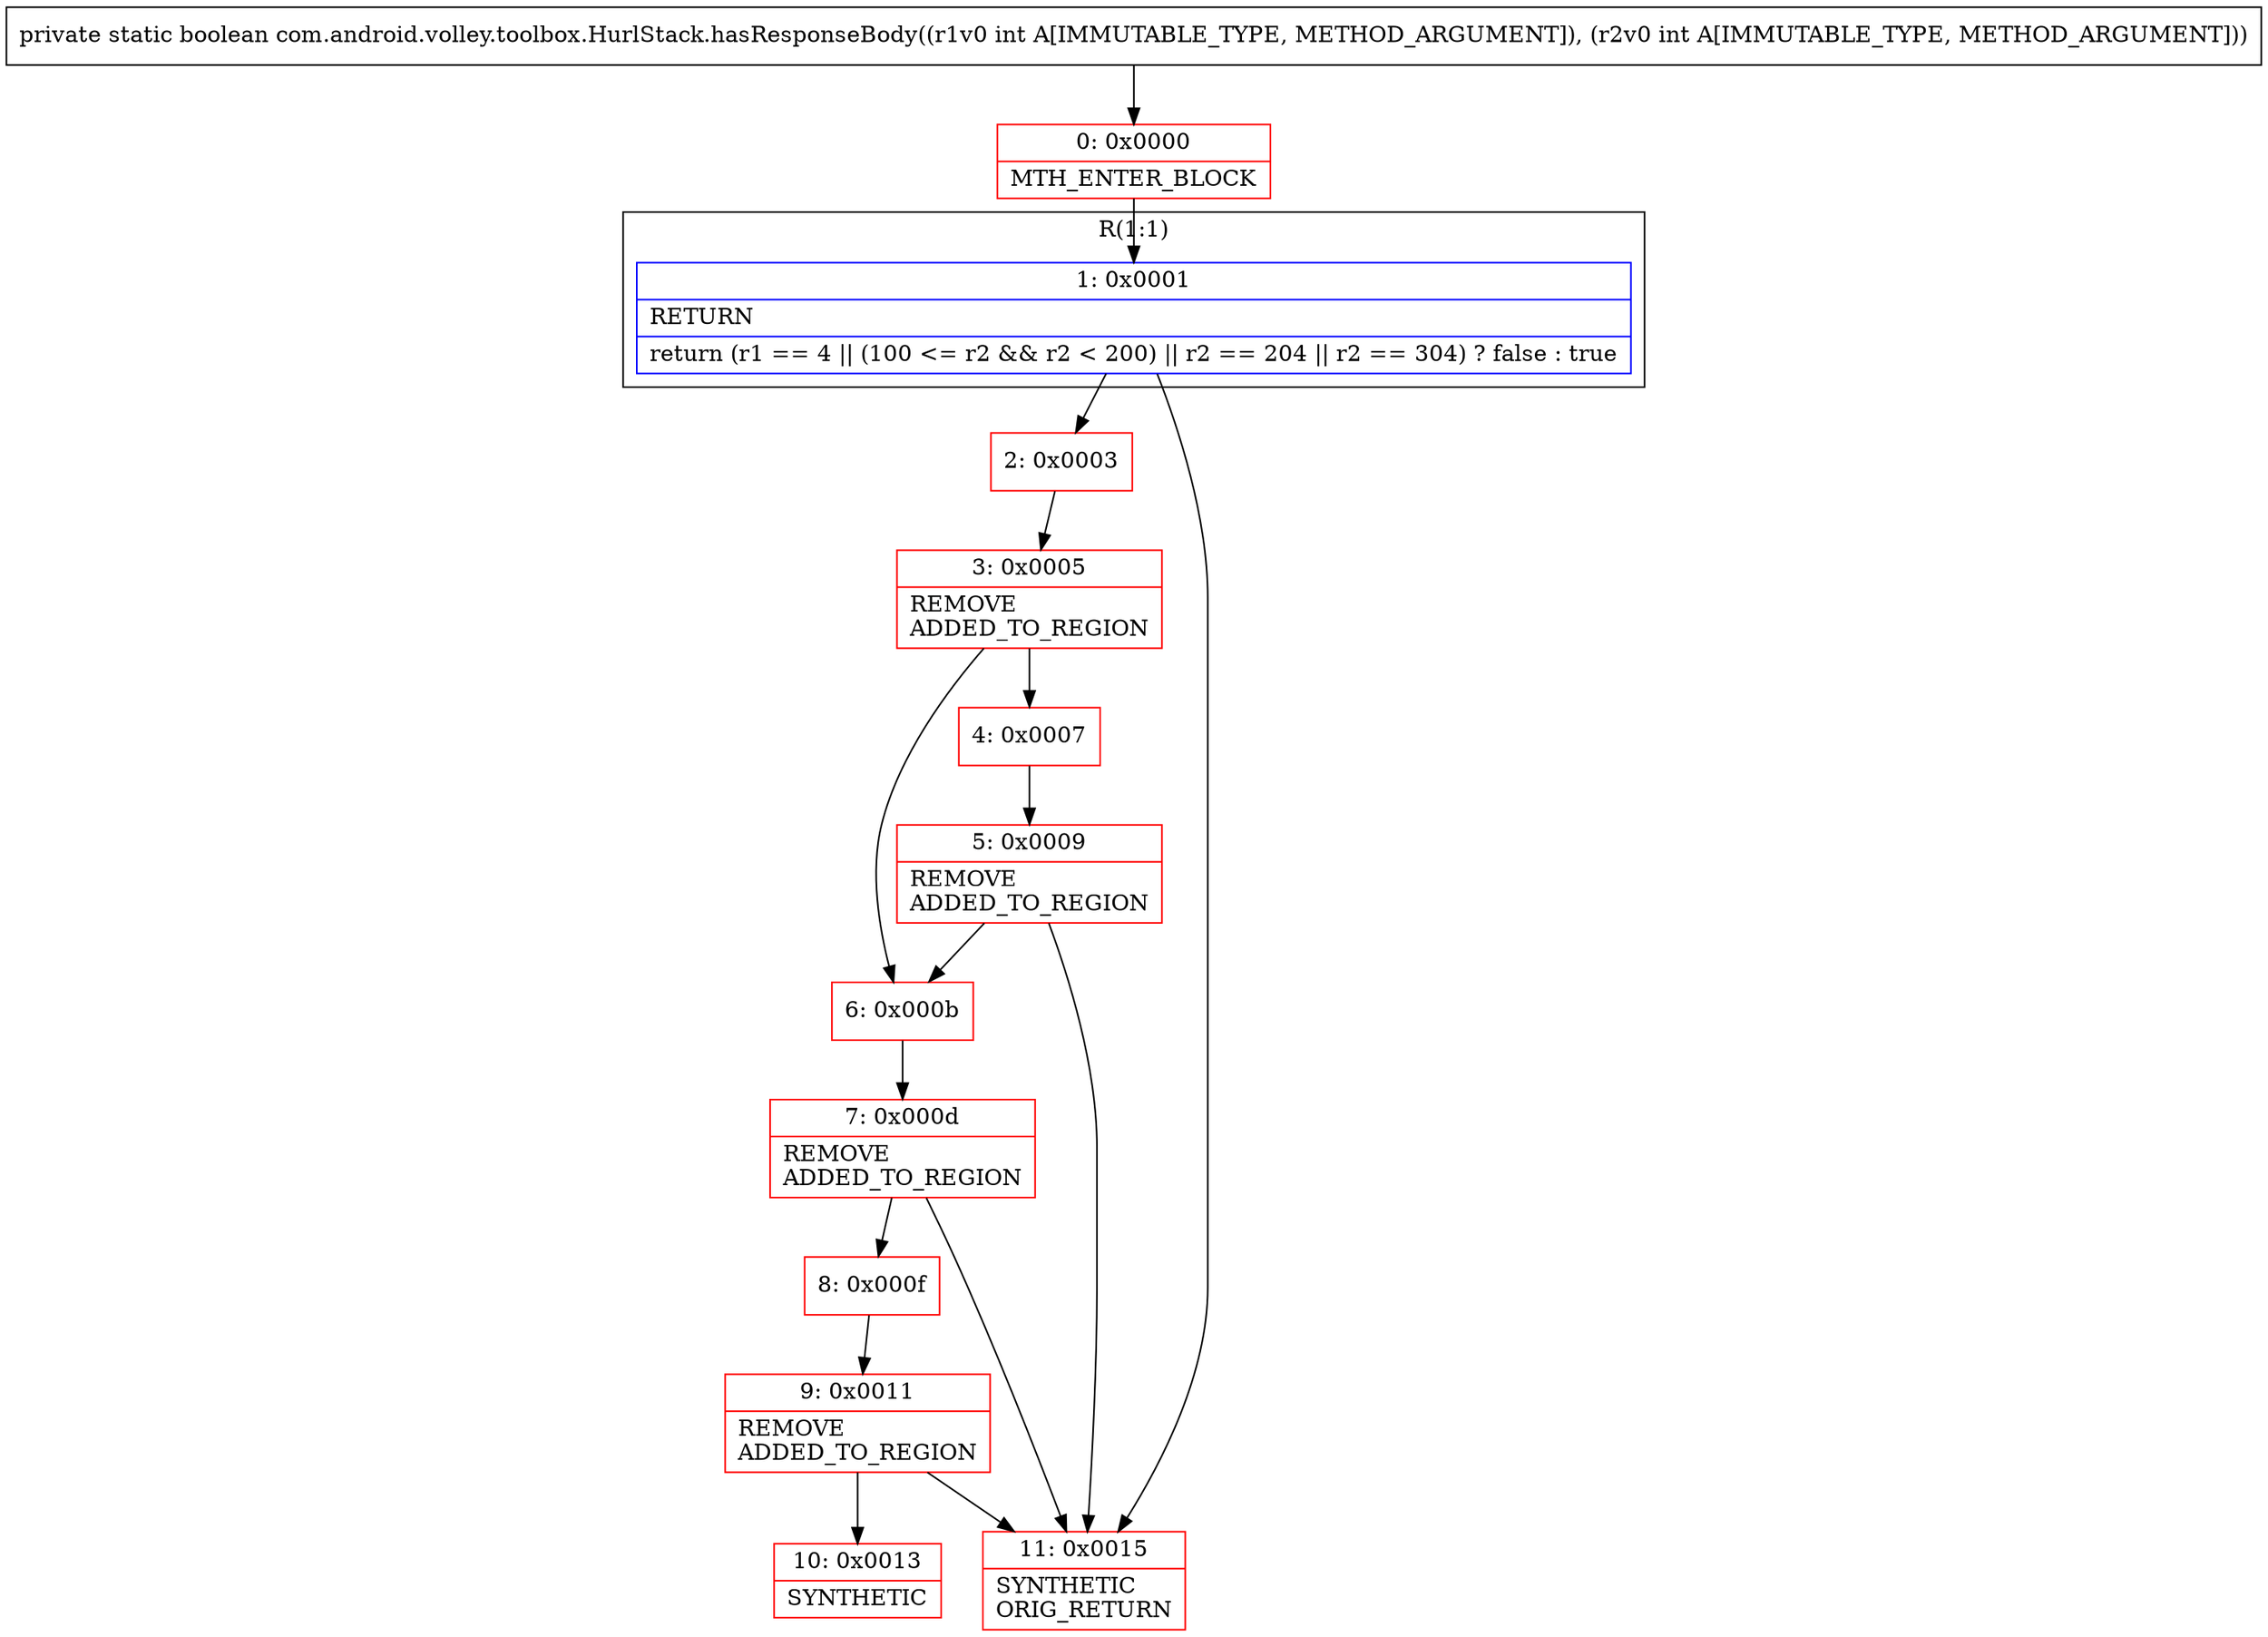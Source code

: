 digraph "CFG forcom.android.volley.toolbox.HurlStack.hasResponseBody(II)Z" {
subgraph cluster_Region_982656388 {
label = "R(1:1)";
node [shape=record,color=blue];
Node_1 [shape=record,label="{1\:\ 0x0001|RETURN\l|return (r1 == 4 \|\| (100 \<= r2 && r2 \< 200) \|\| r2 == 204 \|\| r2 == 304) ? false : true\l}"];
}
Node_0 [shape=record,color=red,label="{0\:\ 0x0000|MTH_ENTER_BLOCK\l}"];
Node_2 [shape=record,color=red,label="{2\:\ 0x0003}"];
Node_3 [shape=record,color=red,label="{3\:\ 0x0005|REMOVE\lADDED_TO_REGION\l}"];
Node_4 [shape=record,color=red,label="{4\:\ 0x0007}"];
Node_5 [shape=record,color=red,label="{5\:\ 0x0009|REMOVE\lADDED_TO_REGION\l}"];
Node_6 [shape=record,color=red,label="{6\:\ 0x000b}"];
Node_7 [shape=record,color=red,label="{7\:\ 0x000d|REMOVE\lADDED_TO_REGION\l}"];
Node_8 [shape=record,color=red,label="{8\:\ 0x000f}"];
Node_9 [shape=record,color=red,label="{9\:\ 0x0011|REMOVE\lADDED_TO_REGION\l}"];
Node_10 [shape=record,color=red,label="{10\:\ 0x0013|SYNTHETIC\l}"];
Node_11 [shape=record,color=red,label="{11\:\ 0x0015|SYNTHETIC\lORIG_RETURN\l}"];
MethodNode[shape=record,label="{private static boolean com.android.volley.toolbox.HurlStack.hasResponseBody((r1v0 int A[IMMUTABLE_TYPE, METHOD_ARGUMENT]), (r2v0 int A[IMMUTABLE_TYPE, METHOD_ARGUMENT])) }"];
MethodNode -> Node_0;
Node_1 -> Node_2;
Node_1 -> Node_11;
Node_0 -> Node_1;
Node_2 -> Node_3;
Node_3 -> Node_4;
Node_3 -> Node_6;
Node_4 -> Node_5;
Node_5 -> Node_6;
Node_5 -> Node_11;
Node_6 -> Node_7;
Node_7 -> Node_8;
Node_7 -> Node_11;
Node_8 -> Node_9;
Node_9 -> Node_10;
Node_9 -> Node_11;
}

